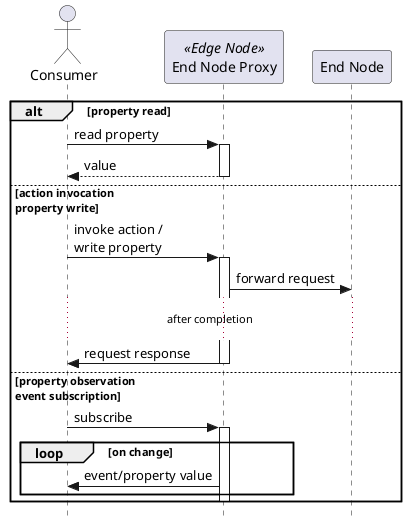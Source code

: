 @startuml
skinparam style strictuml

actor "Consumer" as consumer
participant "End Node Proxy" as proxy <<Edge Node>>
participant "End Node" as endNode

alt property read
    consumer -> proxy: read property
    activate proxy
    return value
else action invocation\nproperty write
    consumer -> proxy: invoke action /\nwrite property
    activate proxy
    proxy -> endNode: forward request
    ... after completion ...
    proxy -> consumer: request response
    deactivate proxy
else property observation\nevent subscription
    consumer -> proxy: subscribe
    activate proxy
    loop on change
        proxy -> consumer: event/property value
    end
    deactivate proxy
end

@enduml
